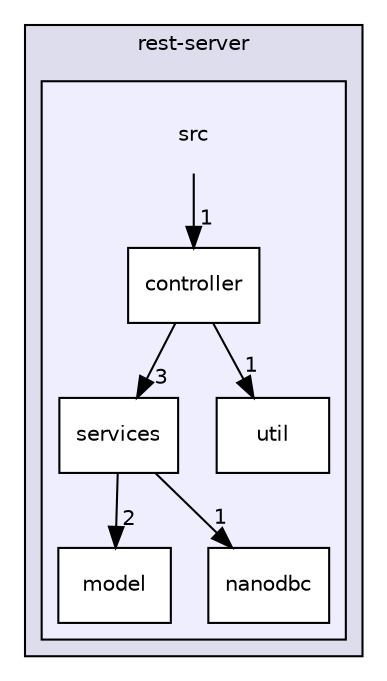 digraph "rest-server/src" {
  compound=true
  node [ fontsize="10", fontname="Helvetica"];
  edge [ labelfontsize="10", labelfontname="Helvetica"];
  subgraph clusterdir_6dbabb3f8fcf581827464cabc45daf6b {
    graph [ bgcolor="#ddddee", pencolor="black", label="rest-server" fontname="Helvetica", fontsize="10", URL="dir_6dbabb3f8fcf581827464cabc45daf6b.html"]
  subgraph clusterdir_33f089569be8def10cd5f057d74ff592 {
    graph [ bgcolor="#eeeeff", pencolor="black", label="" URL="dir_33f089569be8def10cd5f057d74ff592.html"];
    dir_33f089569be8def10cd5f057d74ff592 [shape=plaintext label="src"];
    dir_444e6c0f25430e7a3ce45fcdb9fb749e [shape=box label="controller" color="black" fillcolor="white" style="filled" URL="dir_444e6c0f25430e7a3ce45fcdb9fb749e.html"];
    dir_20cf376c58b6fab77f5bf909fbcd0cb2 [shape=box label="model" color="black" fillcolor="white" style="filled" URL="dir_20cf376c58b6fab77f5bf909fbcd0cb2.html"];
    dir_5166b2b9faed549735ff6af0fa1df805 [shape=box label="nanodbc" color="black" fillcolor="white" style="filled" URL="dir_5166b2b9faed549735ff6af0fa1df805.html"];
    dir_437cb73d22b85714158363a731fa7dd5 [shape=box label="services" color="black" fillcolor="white" style="filled" URL="dir_437cb73d22b85714158363a731fa7dd5.html"];
    dir_0e47ea8993126b27d06368614464a189 [shape=box label="util" color="black" fillcolor="white" style="filled" URL="dir_0e47ea8993126b27d06368614464a189.html"];
  }
  }
  dir_33f089569be8def10cd5f057d74ff592->dir_444e6c0f25430e7a3ce45fcdb9fb749e [headlabel="1", labeldistance=1.5 headhref="dir_000001_000002.html"];
  dir_437cb73d22b85714158363a731fa7dd5->dir_20cf376c58b6fab77f5bf909fbcd0cb2 [headlabel="2", labeldistance=1.5 headhref="dir_000005_000003.html"];
  dir_437cb73d22b85714158363a731fa7dd5->dir_5166b2b9faed549735ff6af0fa1df805 [headlabel="1", labeldistance=1.5 headhref="dir_000005_000004.html"];
  dir_444e6c0f25430e7a3ce45fcdb9fb749e->dir_437cb73d22b85714158363a731fa7dd5 [headlabel="3", labeldistance=1.5 headhref="dir_000002_000005.html"];
  dir_444e6c0f25430e7a3ce45fcdb9fb749e->dir_0e47ea8993126b27d06368614464a189 [headlabel="1", labeldistance=1.5 headhref="dir_000002_000006.html"];
}
